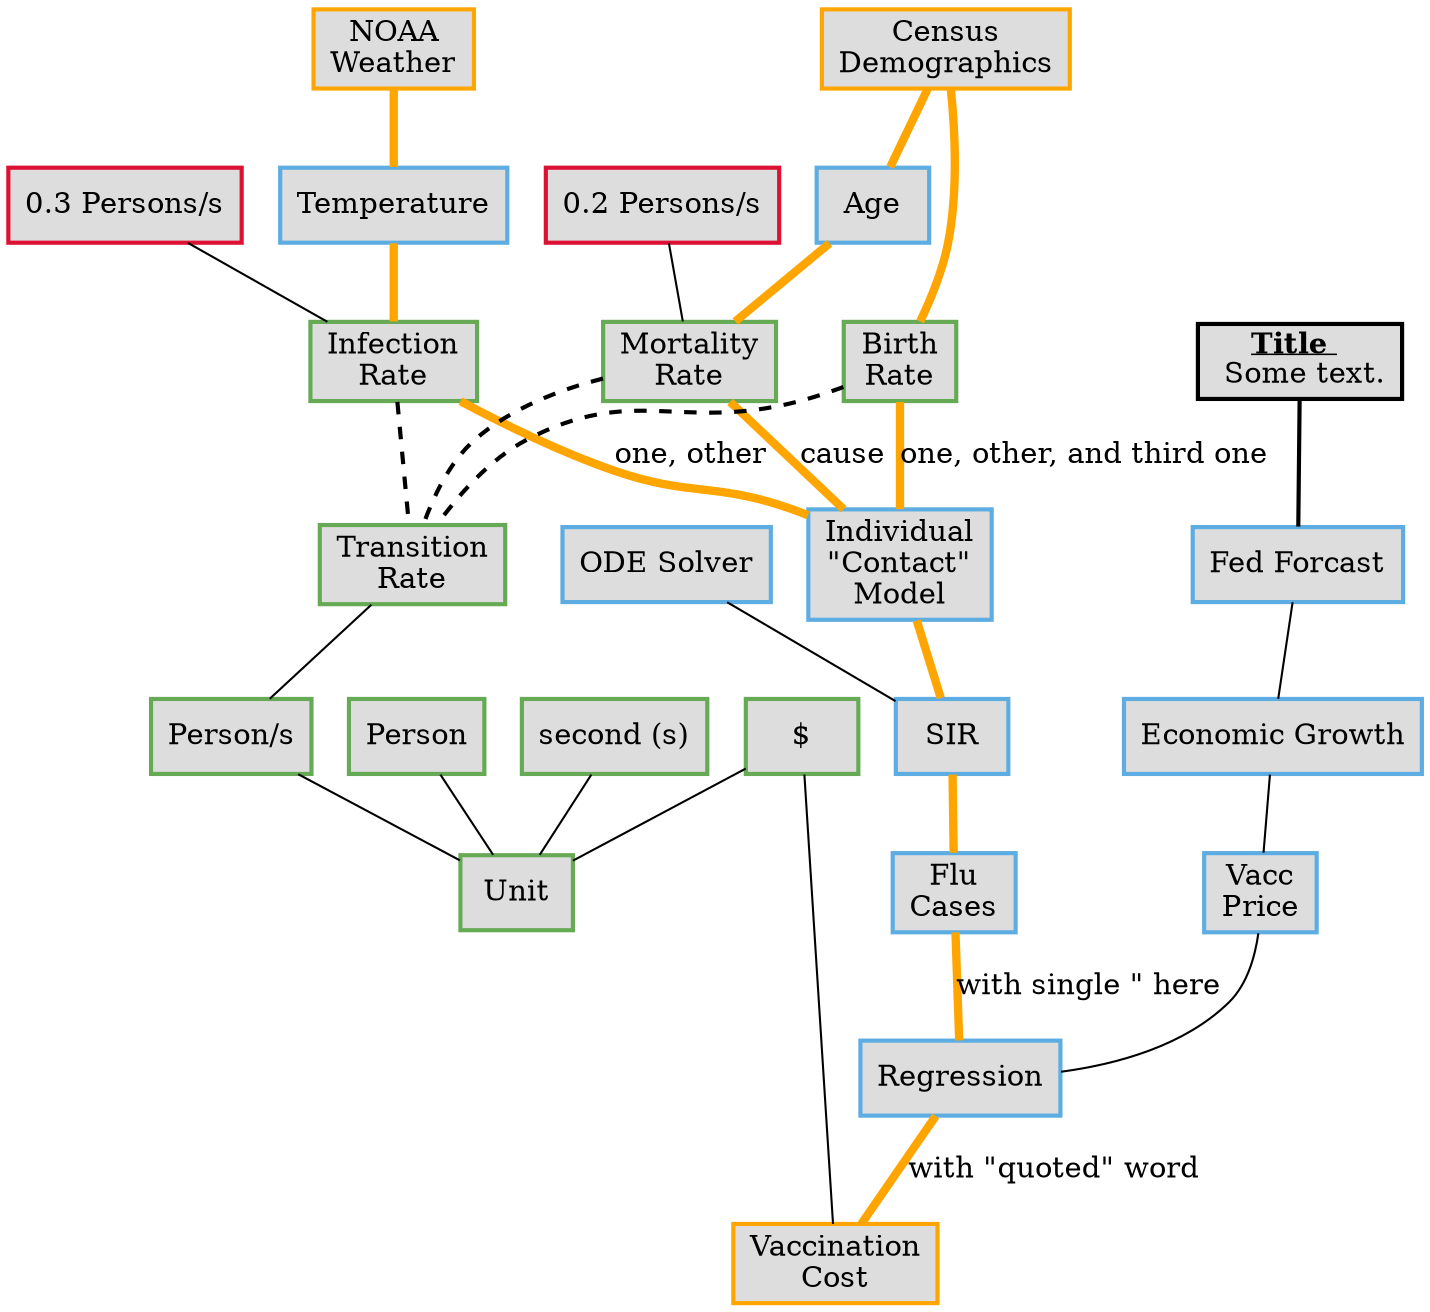 digraph G {
pack="true";
1 [ color="orange", style="filled", penwidth="2.0", fillcolor="#dddddd", name="weather", label="NOAA\nWeather", shape="record", ];
2 [ color="orange", style="filled", penwidth="2.0", fillcolor="#dddddd", name="cost", label="Vaccination\nCost", shape="record", ];
3 [ color="orange", style="filled", penwidth="2.0", fillcolor="#dddddd", name="demo", label="Census\nDemographics", shape="record", ];
4 [ color="#5DADE2", style="filled", penwidth="2.0", fillcolor="#dddddd", name="fed", label="Fed Forcast", shape="record", ];
5 [ color="#5DADE2", style="filled", penwidth="2.0", fillcolor="#dddddd", name="epi", label="SIR", shape="record", ];
6 [ color="#5DADE2", style="filled", penwidth="2.0", fillcolor="#dddddd", name="ode", label="ODE Solver", shape="record", ];
7 [ color="#66AA55", style="filled", penwidth="2.0", fillcolor="#dddddd", name="rate", label="{Transition\nRate}", shape="record", ];
8 [ color="#66AA55", style="filled", penwidth="2.0", fillcolor="#dddddd", name="unit", label="Unit", shape="record", ];
9 [ color="#66AA55", style="filled", penwidth="2.0", fillcolor="#dddddd", name="personper", label="Person/s", shape="record", ];
10 [ color="#66AA55", style="filled", penwidth="2.0", fillcolor="#dddddd", name="person", label="Person", shape="record", ];
11 [ color="#66AA55", style="filled", penwidth="2.0", fillcolor="#dddddd", name="second", label="second (s)", shape="record", ];
12 [ color="#66AA55", style="filled", penwidth="2.0", fillcolor="#dddddd", name="dollars", label="$", shape="record", ];
13 [ color="#66AA55", style="filled", penwidth="2.0", fillcolor="#dddddd", name="inf", label="Infection\nRate", shape="record", ];
14 [ color="#66AA55", style="filled", penwidth="2.0", fillcolor="#dddddd", name="mort", label="Mortality\nRate", shape="record", ];
15 [ color="#66AA55", style="filled", penwidth="2.0", fillcolor="#dddddd", name="birth", label="Birth\nRate", shape="record", ];
16 [ color="#DD1133", style="filled", penwidth="2.0", fillcolor="#dddddd", name="twenty", label="0.2 Persons/s", shape="record", ];
17 [ color="#DD1133", style="filled", penwidth="2.0", fillcolor="#dddddd", name="thirty", label="0.3 Persons/s", shape="record", ];
18 [ color="#5DADE2", style="filled", penwidth="2.0", fillcolor="#dddddd", name="ind", label="Individual\n\"Contact\"\nModel", shape="record", ];
19 [ color="#5DADE2", style="filled", penwidth="2.0", fillcolor="#dddddd", name="temp", label="Temperature", shape="record", ];
20 [ color="#5DADE2", style="filled", penwidth="2.0", fillcolor="#dddddd", name="age", label="Age", shape="record", ];
21 [ color="#5DADE2", style="filled", penwidth="2.0", fillcolor="#dddddd", name="dGDP", label="Economic Growth", shape="record", ];
22 [ color="#5DADE2", style="filled", penwidth="2.0", fillcolor="#dddddd", name="cases", label="Flu\nCases", shape="record", ];
23 [ color="#5DADE2", style="filled", penwidth="2.0", fillcolor="#dddddd", name="prices", label="Vacc\nPrice", shape="record", ];
24 [ color="#5DADE2", style="filled", penwidth="2.0", fillcolor="#dddddd", name="regres", label="Regression", shape="record", ];
25 [ color="#000000", style="filled", penwidth="2.0", fillcolor="#dddddd", name="html", label=<<U><B>Title </B></U> <BR/> Some text.>, shape="record", ];
1 -> 19 [ color="orange", dir="none", penwidth="4.0", label="", style="solid", ]
3 -> 15 [ color="orange", dir="none", penwidth="4.0", label="", style="solid", ]
3 -> 20 [ color="orange", dir="none", penwidth="4.0", label="", style="solid", ]
4 -> 21 [ color="missing", dir="none", penwidth="missing", label="", style="missing", ]
5 -> 22 [ color="orange", dir="none", penwidth="4.0", label="", style="solid", ]
6 -> 5 [ color="missing", dir="none", penwidth="missing", label="", style="missing", ]
7 -> 9 [ color="missing", dir="none", penwidth="missing", label="", style="missing", ]
9 -> 8 [ color="missing", dir="none", penwidth="missing", label="", style="missing", ]
10 -> 8 [ color="missing", dir="none", penwidth="missing", label="", style="missing", ]
11 -> 8 [ color="missing", dir="none", penwidth="missing", label="", style="missing", ]
12 -> 2 [ color="missing", dir="none", penwidth="missing", label="", style="missing", ]
12 -> 8 [ color="missing", dir="none", penwidth="missing", label="", style="missing", ]
13 -> 7 [ color="black", dir="none", penwidth="2.0", label="", style="dashed", ]
13 -> 18 [ color="orange", dir="none", penwidth="4.0", label="one, other", style="solid", ]
14 -> 7 [ color="black", dir="none", penwidth="2.0", label="", style="dashed", ]
14 -> 18 [ color="orange", dir="none", penwidth="4.0", label="cause", style="solid", ]
15 -> 7 [ color="black", dir="none", penwidth="2.0", label="", style="dashed", ]
15 -> 18 [ color="orange", dir="none", penwidth="4.0", label="one, other, and third one", style="solid", ]
16 -> 14 [ color="missing", dir="none", penwidth="missing", label="", style="missing", ]
17 -> 13 [ color="missing", dir="none", penwidth="missing", label="", style="missing", ]
18 -> 5 [ color="orange", dir="none", penwidth="4.0", label="", style="solid", ]
19 -> 13 [ color="orange", dir="none", penwidth="4.0", label="", style="solid", ]
20 -> 14 [ color="orange", dir="none", penwidth="4.0", label="", style="solid", ]
21 -> 23 [ color="missing", dir="none", penwidth="missing", label="", style="missing", ]
22 -> 24 [ color="orange", dir="none", penwidth="4.0", label="with single \" here", style="solid", ]
23 -> 24 [ color="missing", dir="none", penwidth="missing", label="", style="missing", ]
24 -> 2 [ color="orange", dir="none", penwidth="4.0", label="with \"quoted\" word", style="solid", ]
25 -> 4 [ color="black", dir="none", penwidth="2.0", label="", style="solid", ]
}

